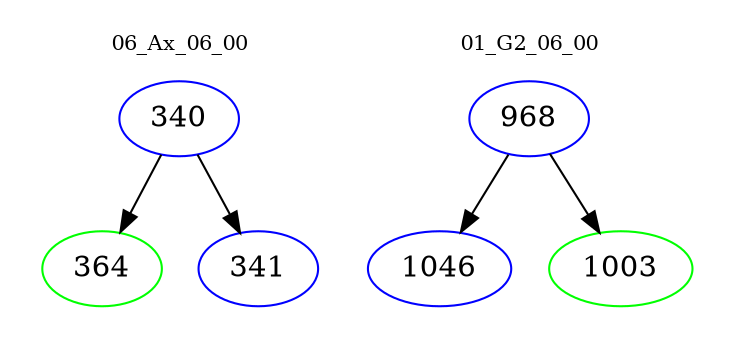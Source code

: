 digraph{
subgraph cluster_0 {
color = white
label = "06_Ax_06_00";
fontsize=10;
T0_340 [label="340", color="blue"]
T0_340 -> T0_364 [color="black"]
T0_364 [label="364", color="green"]
T0_340 -> T0_341 [color="black"]
T0_341 [label="341", color="blue"]
}
subgraph cluster_1 {
color = white
label = "01_G2_06_00";
fontsize=10;
T1_968 [label="968", color="blue"]
T1_968 -> T1_1046 [color="black"]
T1_1046 [label="1046", color="blue"]
T1_968 -> T1_1003 [color="black"]
T1_1003 [label="1003", color="green"]
}
}
